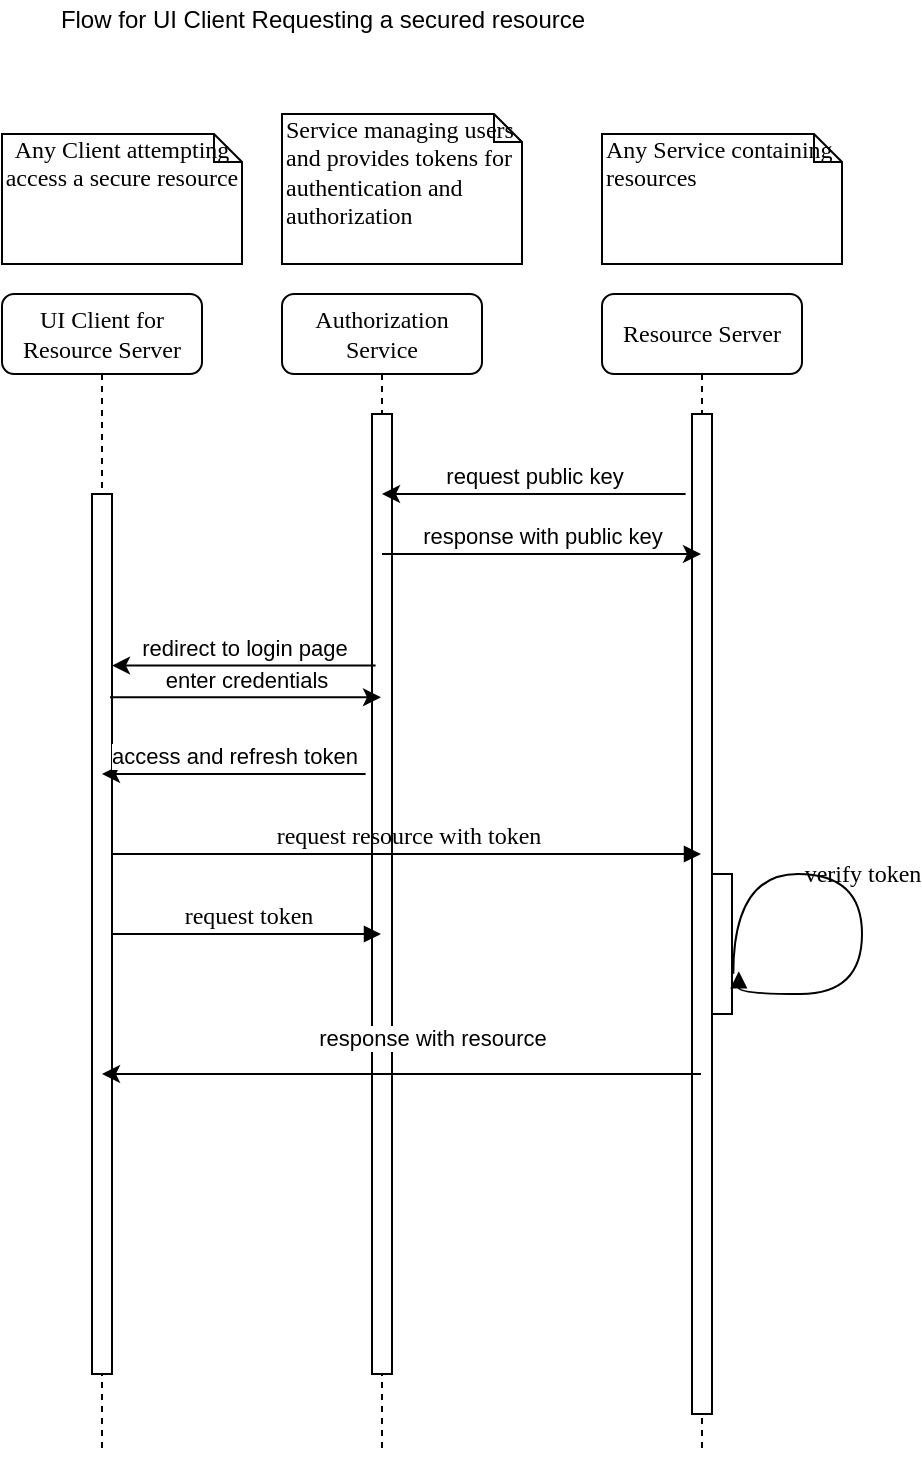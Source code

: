 <mxfile version="12.9.5" type="github"><diagram id="0JPbPL9o8ON8eFZkUjM2" name="Page-1"><mxGraphModel dx="1186" dy="764" grid="1" gridSize="10" guides="1" tooltips="1" connect="1" arrows="1" fold="1" page="1" pageScale="1" pageWidth="827" pageHeight="1169" math="0" shadow="0"><root><mxCell id="0"/><mxCell id="1" parent="0"/><mxCell id="c5CQ_hELFpOhaavhQ4aG-1" value="Authorization Service" style="shape=umlLifeline;perimeter=lifelinePerimeter;whiteSpace=wrap;html=1;container=1;collapsible=0;recursiveResize=0;outlineConnect=0;rounded=1;shadow=0;comic=0;labelBackgroundColor=none;strokeWidth=1;fontFamily=Verdana;fontSize=12;align=center;" vertex="1" parent="1"><mxGeometry x="180" y="187" width="100" height="580" as="geometry"/></mxCell><mxCell id="c5CQ_hELFpOhaavhQ4aG-2" value="" style="html=1;points=[];perimeter=orthogonalPerimeter;rounded=0;shadow=0;comic=0;labelBackgroundColor=none;strokeWidth=1;fontFamily=Verdana;fontSize=12;align=center;" vertex="1" parent="c5CQ_hELFpOhaavhQ4aG-1"><mxGeometry x="45" y="60" width="10" height="480" as="geometry"/></mxCell><mxCell id="c5CQ_hELFpOhaavhQ4aG-3" value="Resource Server" style="shape=umlLifeline;perimeter=lifelinePerimeter;whiteSpace=wrap;html=1;container=1;collapsible=0;recursiveResize=0;outlineConnect=0;rounded=1;shadow=0;comic=0;labelBackgroundColor=none;strokeWidth=1;fontFamily=Verdana;fontSize=12;align=center;" vertex="1" parent="1"><mxGeometry x="340" y="187" width="100" height="580" as="geometry"/></mxCell><mxCell id="c5CQ_hELFpOhaavhQ4aG-4" value="" style="html=1;points=[];perimeter=orthogonalPerimeter;rounded=0;shadow=0;comic=0;labelBackgroundColor=none;strokeWidth=1;fontFamily=Verdana;fontSize=12;align=center;" vertex="1" parent="c5CQ_hELFpOhaavhQ4aG-3"><mxGeometry x="45" y="60" width="10" height="500" as="geometry"/></mxCell><mxCell id="c5CQ_hELFpOhaavhQ4aG-5" value="UI Client for Resource Server" style="shape=umlLifeline;perimeter=lifelinePerimeter;whiteSpace=wrap;html=1;container=1;collapsible=0;recursiveResize=0;outlineConnect=0;rounded=1;shadow=0;comic=0;labelBackgroundColor=none;strokeWidth=1;fontFamily=Verdana;fontSize=12;align=center;" vertex="1" parent="1"><mxGeometry x="40" y="187" width="100" height="580" as="geometry"/></mxCell><mxCell id="c5CQ_hELFpOhaavhQ4aG-6" value="" style="html=1;points=[];perimeter=orthogonalPerimeter;rounded=0;shadow=0;comic=0;labelBackgroundColor=none;strokeWidth=1;fontFamily=Verdana;fontSize=12;align=center;" vertex="1" parent="c5CQ_hELFpOhaavhQ4aG-5"><mxGeometry x="45" y="100" width="10" height="440" as="geometry"/></mxCell><mxCell id="c5CQ_hELFpOhaavhQ4aG-7" value="request resource with token" style="html=1;verticalAlign=bottom;endArrow=block;labelBackgroundColor=none;fontFamily=Verdana;fontSize=12;" edge="1" parent="1" source="c5CQ_hELFpOhaavhQ4aG-6" target="c5CQ_hELFpOhaavhQ4aG-3"><mxGeometry relative="1" as="geometry"><mxPoint x="450" y="527" as="sourcePoint"/><Array as="points"><mxPoint x="110" y="467"/></Array></mxGeometry></mxCell><mxCell id="c5CQ_hELFpOhaavhQ4aG-8" value="request token" style="html=1;verticalAlign=bottom;endArrow=block;labelBackgroundColor=none;fontFamily=Verdana;fontSize=12;edgeStyle=elbowEdgeStyle;elbow=vertical;" edge="1" parent="1" source="c5CQ_hELFpOhaavhQ4aG-6" target="c5CQ_hELFpOhaavhQ4aG-1"><mxGeometry relative="1" as="geometry"><mxPoint x="160" y="297" as="sourcePoint"/><Array as="points"><mxPoint x="190" y="327"/></Array></mxGeometry></mxCell><mxCell id="c5CQ_hELFpOhaavhQ4aG-9" value="" style="html=1;points=[];perimeter=orthogonalPerimeter;rounded=0;shadow=0;comic=0;labelBackgroundColor=none;strokeWidth=1;fontFamily=Verdana;fontSize=12;align=center;" vertex="1" parent="1"><mxGeometry x="395" y="477" width="10" height="70" as="geometry"/></mxCell><mxCell id="c5CQ_hELFpOhaavhQ4aG-10" value="verify token" style="html=1;verticalAlign=bottom;endArrow=block;labelBackgroundColor=none;fontFamily=Verdana;fontSize=12;elbow=vertical;edgeStyle=orthogonalEdgeStyle;curved=1;exitX=1.066;exitY=0.713;exitPerimeter=0;entryX=1.34;entryY=0.694;entryDx=0;entryDy=0;entryPerimeter=0;" edge="1" parent="1" source="c5CQ_hELFpOhaavhQ4aG-9" target="c5CQ_hELFpOhaavhQ4aG-9"><mxGeometry relative="1" as="geometry"><mxPoint x="550.333" y="457" as="sourcePoint"/><mxPoint x="535" y="496" as="targetPoint"/><Array as="points"><mxPoint x="406" y="477"/><mxPoint x="470" y="477"/><mxPoint x="470" y="537"/><mxPoint x="408" y="537"/></Array></mxGeometry></mxCell><mxCell id="c5CQ_hELFpOhaavhQ4aG-11" value="Any Client attempting access a secure resource" style="shape=note;whiteSpace=wrap;html=1;size=14;verticalAlign=top;align=center;spacingTop=-6;rounded=0;shadow=0;comic=0;labelBackgroundColor=none;strokeWidth=1;fontFamily=Verdana;fontSize=12" vertex="1" parent="1"><mxGeometry x="40" y="107" width="120" height="65" as="geometry"/></mxCell><mxCell id="c5CQ_hELFpOhaavhQ4aG-12" value="Service managing users and provides tokens for authentication and authorization" style="shape=note;whiteSpace=wrap;html=1;size=14;verticalAlign=top;align=left;spacingTop=-6;rounded=0;shadow=0;comic=0;labelBackgroundColor=none;strokeWidth=1;fontFamily=Verdana;fontSize=12" vertex="1" parent="1"><mxGeometry x="180" y="97" width="120" height="75" as="geometry"/></mxCell><mxCell id="c5CQ_hELFpOhaavhQ4aG-13" value="Any Service containing resources" style="shape=note;whiteSpace=wrap;html=1;size=14;verticalAlign=top;align=left;spacingTop=-6;rounded=0;shadow=0;comic=0;labelBackgroundColor=none;strokeWidth=1;fontFamily=Verdana;fontSize=12" vertex="1" parent="1"><mxGeometry x="340" y="107" width="120" height="65" as="geometry"/></mxCell><mxCell id="c5CQ_hELFpOhaavhQ4aG-14" value="redirect to login page" style="endArrow=classic;html=1;exitX=0.18;exitY=0.262;exitDx=0;exitDy=0;exitPerimeter=0;labelPosition=center;verticalLabelPosition=top;align=center;verticalAlign=bottom;" edge="1" parent="1" source="c5CQ_hELFpOhaavhQ4aG-2" target="c5CQ_hELFpOhaavhQ4aG-6"><mxGeometry width="50" height="50" relative="1" as="geometry"><mxPoint x="460" y="457" as="sourcePoint"/><mxPoint x="100" y="347" as="targetPoint"/></mxGeometry></mxCell><mxCell id="c5CQ_hELFpOhaavhQ4aG-15" value="enter credentials" style="endArrow=classic;html=1;exitX=0.9;exitY=0.231;exitDx=0;exitDy=0;exitPerimeter=0;labelPosition=center;verticalLabelPosition=top;align=center;verticalAlign=bottom;" edge="1" parent="1" source="c5CQ_hELFpOhaavhQ4aG-6" target="c5CQ_hELFpOhaavhQ4aG-1"><mxGeometry width="50" height="50" relative="1" as="geometry"><mxPoint x="460" y="457" as="sourcePoint"/><mxPoint x="510" y="407" as="targetPoint"/></mxGeometry></mxCell><mxCell id="c5CQ_hELFpOhaavhQ4aG-16" value="access and refresh token" style="endArrow=classic;html=1;exitX=0.18;exitY=0.262;exitDx=0;exitDy=0;exitPerimeter=0;labelPosition=center;verticalLabelPosition=top;align=center;verticalAlign=bottom;" edge="1" parent="1"><mxGeometry width="50" height="50" relative="1" as="geometry"><mxPoint x="221.8" y="427" as="sourcePoint"/><mxPoint x="90" y="427" as="targetPoint"/></mxGeometry></mxCell><mxCell id="c5CQ_hELFpOhaavhQ4aG-17" value="response with resource" style="endArrow=classic;html=1;labelPosition=center;verticalLabelPosition=top;align=center;verticalAlign=bottom;" edge="1" parent="1" source="c5CQ_hELFpOhaavhQ4aG-3" target="c5CQ_hELFpOhaavhQ4aG-5"><mxGeometry x="-0.098" y="-9" width="50" height="50" relative="1" as="geometry"><mxPoint x="381.8" y="546" as="sourcePoint"/><mxPoint x="250" y="546" as="targetPoint"/><Array as="points"><mxPoint x="180" y="577"/></Array><mxPoint as="offset"/></mxGeometry></mxCell><mxCell id="c5CQ_hELFpOhaavhQ4aG-18" value="Flow for UI Client Requesting a secured resource" style="text;html=1;align=center;verticalAlign=middle;resizable=0;points=[];autosize=1;" vertex="1" parent="1"><mxGeometry x="60" y="40" width="280" height="20" as="geometry"/></mxCell><mxCell id="c5CQ_hELFpOhaavhQ4aG-19" value="request public key" style="endArrow=classic;html=1;exitX=0.18;exitY=0.262;exitDx=0;exitDy=0;exitPerimeter=0;labelPosition=center;verticalLabelPosition=top;align=center;verticalAlign=bottom;" edge="1" parent="1" target="c5CQ_hELFpOhaavhQ4aG-1"><mxGeometry width="50" height="50" relative="1" as="geometry"><mxPoint x="381.8" y="287" as="sourcePoint"/><mxPoint x="250" y="287" as="targetPoint"/></mxGeometry></mxCell><mxCell id="c5CQ_hELFpOhaavhQ4aG-20" value="response with public key" style="endArrow=classic;html=1;exitX=0.9;exitY=0.231;exitDx=0;exitDy=0;exitPerimeter=0;labelPosition=center;verticalLabelPosition=top;align=center;verticalAlign=bottom;" edge="1" parent="1" target="c5CQ_hELFpOhaavhQ4aG-3"><mxGeometry width="50" height="50" relative="1" as="geometry"><mxPoint x="230" y="317.0" as="sourcePoint"/><mxPoint x="365.5" y="317.0" as="targetPoint"/></mxGeometry></mxCell></root></mxGraphModel></diagram></mxfile>